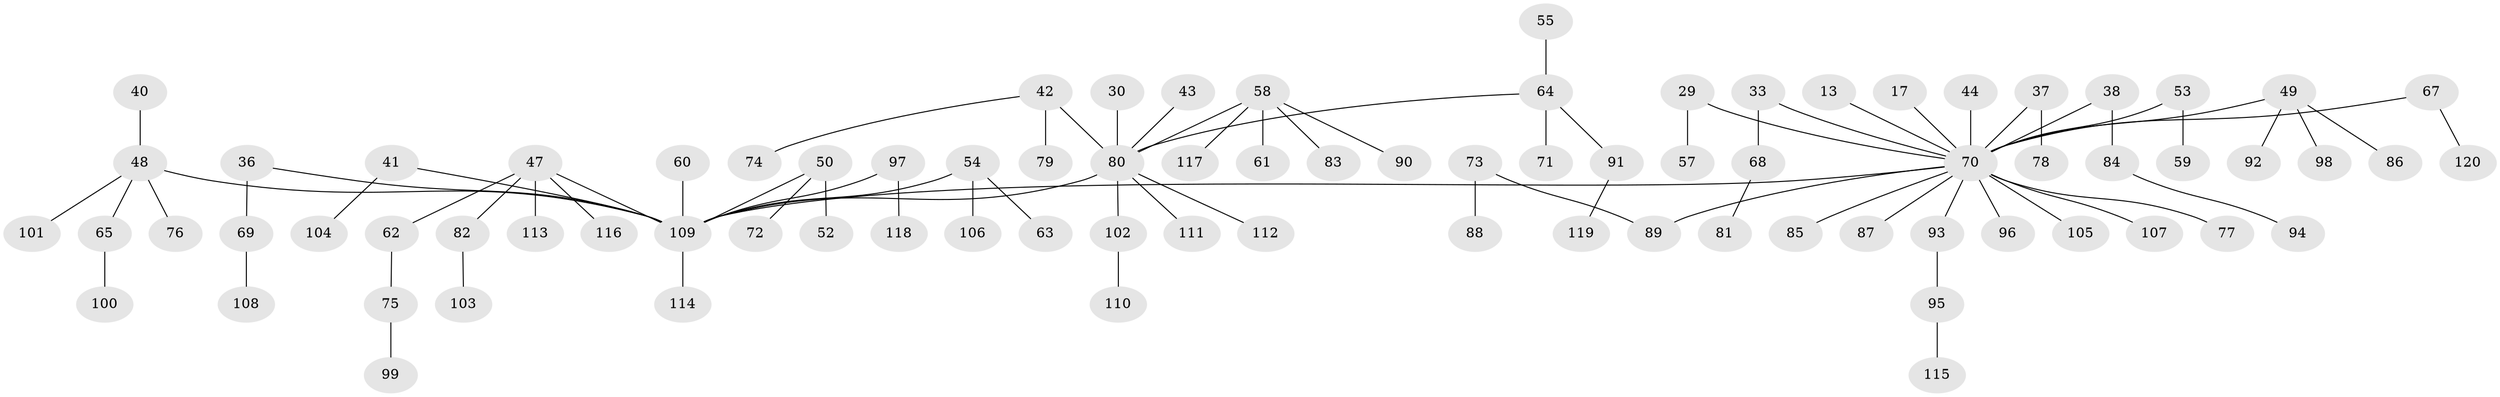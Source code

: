 // original degree distribution, {2: 0.325, 6: 0.025, 4: 0.05, 5: 0.025, 3: 0.11666666666666667, 7: 0.008333333333333333, 1: 0.45}
// Generated by graph-tools (version 1.1) at 2025/56/03/04/25 21:56:45]
// undirected, 84 vertices, 83 edges
graph export_dot {
graph [start="1"]
  node [color=gray90,style=filled];
  13;
  17;
  29;
  30;
  33;
  36;
  37;
  38;
  40;
  41;
  42 [super="+31"];
  43;
  44;
  47 [super="+19"];
  48 [super="+39+28"];
  49;
  50 [super="+20"];
  52;
  53;
  54;
  55;
  57;
  58 [super="+34"];
  59;
  60;
  61;
  62;
  63;
  64 [super="+21+26"];
  65;
  67;
  68;
  69;
  70 [super="+25+27+51+66+15+23+32"];
  71;
  72;
  73;
  74;
  75;
  76;
  77;
  78;
  79;
  80 [super="+56+11+18+22"];
  81;
  82;
  83;
  84;
  85;
  86;
  87;
  88;
  89 [super="+46"];
  90;
  91;
  92;
  93;
  94;
  95;
  96;
  97;
  98;
  99;
  100;
  101;
  102;
  103;
  104;
  105;
  106;
  107;
  108;
  109 [super="+16+35"];
  110;
  111;
  112;
  113;
  114;
  115;
  116;
  117;
  118;
  119;
  120;
  13 -- 70;
  17 -- 70;
  29 -- 57;
  29 -- 70;
  30 -- 80;
  33 -- 68;
  33 -- 70;
  36 -- 69;
  36 -- 109;
  37 -- 78;
  37 -- 70;
  38 -- 84;
  38 -- 70;
  40 -- 48;
  41 -- 104;
  41 -- 109;
  42 -- 74;
  42 -- 79;
  42 -- 80;
  43 -- 80;
  44 -- 70;
  47 -- 113;
  47 -- 82;
  47 -- 116;
  47 -- 62;
  47 -- 109;
  48 -- 76;
  48 -- 65;
  48 -- 101;
  48 -- 109;
  49 -- 86;
  49 -- 92;
  49 -- 98;
  49 -- 70;
  50 -- 72;
  50 -- 52;
  50 -- 109;
  53 -- 59;
  53 -- 70;
  54 -- 63;
  54 -- 106;
  54 -- 109;
  55 -- 64;
  58 -- 90;
  58 -- 117;
  58 -- 80;
  58 -- 83;
  58 -- 61;
  60 -- 109;
  62 -- 75;
  64 -- 71;
  64 -- 80;
  64 -- 91;
  65 -- 100;
  67 -- 120;
  67 -- 70;
  68 -- 81;
  69 -- 108;
  70 -- 105;
  70 -- 96;
  70 -- 107;
  70 -- 109;
  70 -- 93;
  70 -- 85;
  70 -- 87;
  70 -- 89;
  70 -- 77;
  73 -- 88;
  73 -- 89;
  75 -- 99;
  80 -- 102;
  80 -- 112;
  80 -- 111;
  80 -- 109;
  82 -- 103;
  84 -- 94;
  91 -- 119;
  93 -- 95;
  95 -- 115;
  97 -- 118;
  97 -- 109;
  102 -- 110;
  109 -- 114;
}
